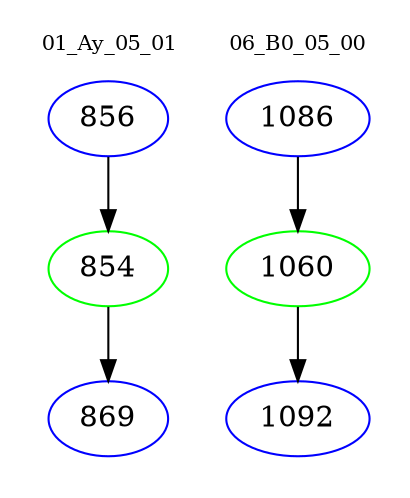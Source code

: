 digraph{
subgraph cluster_0 {
color = white
label = "01_Ay_05_01";
fontsize=10;
T0_856 [label="856", color="blue"]
T0_856 -> T0_854 [color="black"]
T0_854 [label="854", color="green"]
T0_854 -> T0_869 [color="black"]
T0_869 [label="869", color="blue"]
}
subgraph cluster_1 {
color = white
label = "06_B0_05_00";
fontsize=10;
T1_1086 [label="1086", color="blue"]
T1_1086 -> T1_1060 [color="black"]
T1_1060 [label="1060", color="green"]
T1_1060 -> T1_1092 [color="black"]
T1_1092 [label="1092", color="blue"]
}
}
